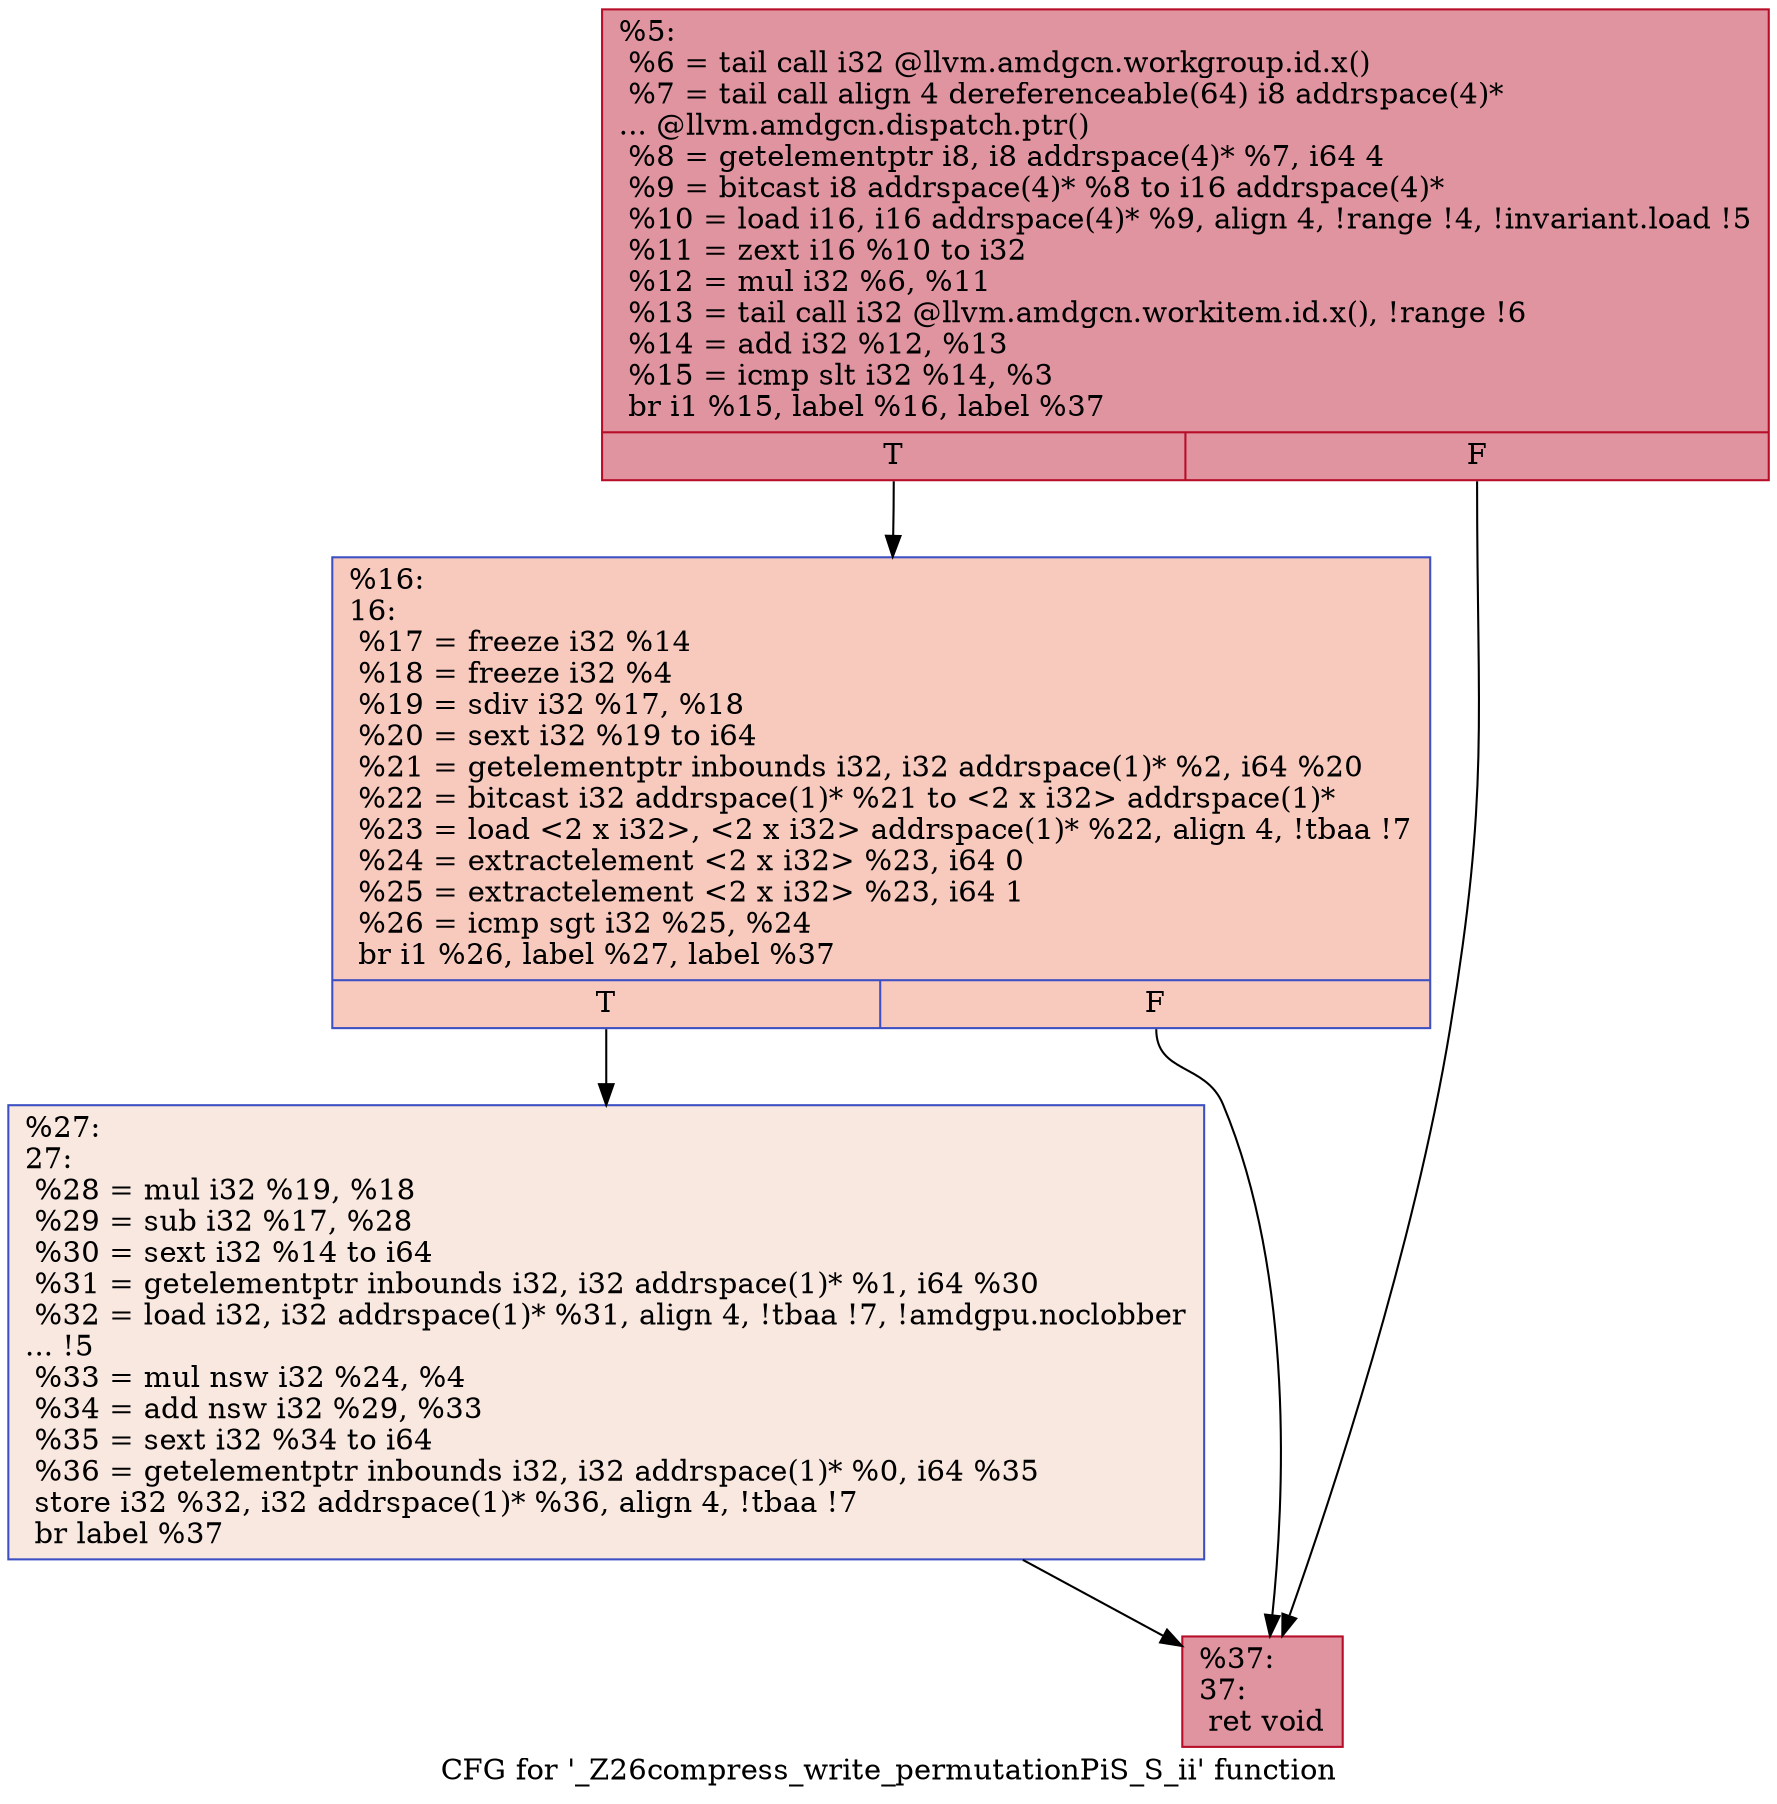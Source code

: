 digraph "CFG for '_Z26compress_write_permutationPiS_S_ii' function" {
	label="CFG for '_Z26compress_write_permutationPiS_S_ii' function";

	Node0x513e340 [shape=record,color="#b70d28ff", style=filled, fillcolor="#b70d2870",label="{%5:\l  %6 = tail call i32 @llvm.amdgcn.workgroup.id.x()\l  %7 = tail call align 4 dereferenceable(64) i8 addrspace(4)*\l... @llvm.amdgcn.dispatch.ptr()\l  %8 = getelementptr i8, i8 addrspace(4)* %7, i64 4\l  %9 = bitcast i8 addrspace(4)* %8 to i16 addrspace(4)*\l  %10 = load i16, i16 addrspace(4)* %9, align 4, !range !4, !invariant.load !5\l  %11 = zext i16 %10 to i32\l  %12 = mul i32 %6, %11\l  %13 = tail call i32 @llvm.amdgcn.workitem.id.x(), !range !6\l  %14 = add i32 %12, %13\l  %15 = icmp slt i32 %14, %3\l  br i1 %15, label %16, label %37\l|{<s0>T|<s1>F}}"];
	Node0x513e340:s0 -> Node0x5140240;
	Node0x513e340:s1 -> Node0x51402d0;
	Node0x5140240 [shape=record,color="#3d50c3ff", style=filled, fillcolor="#ef886b70",label="{%16:\l16:                                               \l  %17 = freeze i32 %14\l  %18 = freeze i32 %4\l  %19 = sdiv i32 %17, %18\l  %20 = sext i32 %19 to i64\l  %21 = getelementptr inbounds i32, i32 addrspace(1)* %2, i64 %20\l  %22 = bitcast i32 addrspace(1)* %21 to \<2 x i32\> addrspace(1)*\l  %23 = load \<2 x i32\>, \<2 x i32\> addrspace(1)* %22, align 4, !tbaa !7\l  %24 = extractelement \<2 x i32\> %23, i64 0\l  %25 = extractelement \<2 x i32\> %23, i64 1\l  %26 = icmp sgt i32 %25, %24\l  br i1 %26, label %27, label %37\l|{<s0>T|<s1>F}}"];
	Node0x5140240:s0 -> Node0x5141100;
	Node0x5140240:s1 -> Node0x51402d0;
	Node0x5141100 [shape=record,color="#3d50c3ff", style=filled, fillcolor="#f1ccb870",label="{%27:\l27:                                               \l  %28 = mul i32 %19, %18\l  %29 = sub i32 %17, %28\l  %30 = sext i32 %14 to i64\l  %31 = getelementptr inbounds i32, i32 addrspace(1)* %1, i64 %30\l  %32 = load i32, i32 addrspace(1)* %31, align 4, !tbaa !7, !amdgpu.noclobber\l... !5\l  %33 = mul nsw i32 %24, %4\l  %34 = add nsw i32 %29, %33\l  %35 = sext i32 %34 to i64\l  %36 = getelementptr inbounds i32, i32 addrspace(1)* %0, i64 %35\l  store i32 %32, i32 addrspace(1)* %36, align 4, !tbaa !7\l  br label %37\l}"];
	Node0x5141100 -> Node0x51402d0;
	Node0x51402d0 [shape=record,color="#b70d28ff", style=filled, fillcolor="#b70d2870",label="{%37:\l37:                                               \l  ret void\l}"];
}
